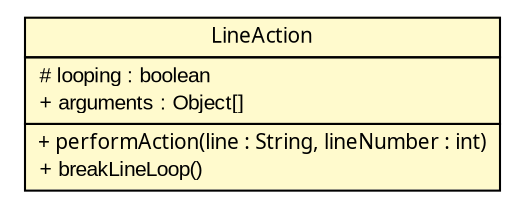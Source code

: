 #!/usr/local/bin/dot
#
# Class diagram 
# Generated by UMLGraph version 5.2 (http://www.umlgraph.org/)
#

digraph G {
	edge [fontname="arial",fontsize=10,labelfontname="arial",labelfontsize=10];
	node [fontname="arial",fontsize=10,shape=plaintext];
	nodesep=0.25;
	ranksep=0.5;
	// tud.iir.helper.LineAction
	c40737 [label=<<table title="tud.iir.helper.LineAction" border="0" cellborder="1" cellspacing="0" cellpadding="2" port="p" bgcolor="lemonChiffon" href="./LineAction.html">
		<tr><td><table border="0" cellspacing="0" cellpadding="1">
<tr><td align="center" balign="center"><font face="ariali"> LineAction </font></td></tr>
		</table></td></tr>
		<tr><td><table border="0" cellspacing="0" cellpadding="1">
<tr><td align="left" balign="left"> # looping : boolean </td></tr>
<tr><td align="left" balign="left"> + arguments : Object[] </td></tr>
		</table></td></tr>
		<tr><td><table border="0" cellspacing="0" cellpadding="1">
<tr><td align="left" balign="left"><font face="ariali" point-size="10.0"> + performAction(line : String, lineNumber : int) </font></td></tr>
<tr><td align="left" balign="left"> + breakLineLoop() </td></tr>
		</table></td></tr>
		</table>>, fontname="arial", fontcolor="black", fontsize=10.0];
}

